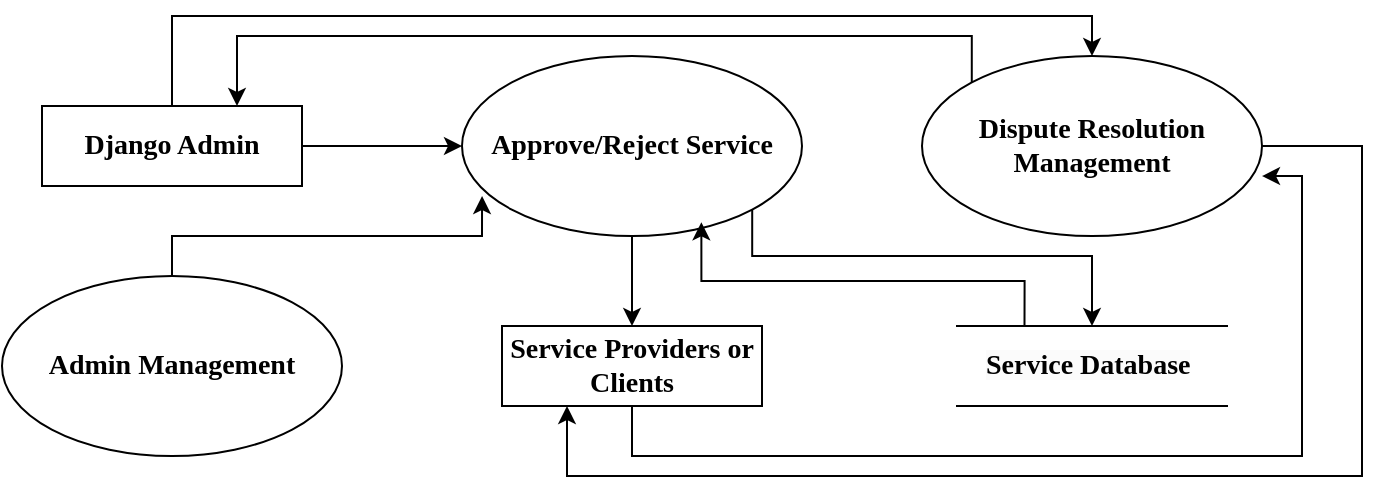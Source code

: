<mxfile version="26.0.6">
  <diagram name="Page-1" id="ZuYgFiN9vw0V_m6HvpnN">
    <mxGraphModel dx="1050" dy="562" grid="1" gridSize="10" guides="1" tooltips="1" connect="1" arrows="1" fold="1" page="1" pageScale="1" pageWidth="850" pageHeight="1100" math="0" shadow="0">
      <root>
        <mxCell id="0" />
        <mxCell id="1" parent="0" />
        <mxCell id="dYSoIdwNrL5XDa60ccOj-1" value="&lt;font face=&quot;Times New Roman&quot; style=&quot;font-size: 14px;&quot;&gt;&lt;b&gt;Admin Management&lt;/b&gt;&lt;/font&gt;" style="ellipse;whiteSpace=wrap;html=1;" vertex="1" parent="1">
          <mxGeometry x="90" y="380" width="170" height="90" as="geometry" />
        </mxCell>
        <mxCell id="dYSoIdwNrL5XDa60ccOj-11" style="edgeStyle=orthogonalEdgeStyle;rounded=0;orthogonalLoop=1;jettySize=auto;html=1;exitX=1;exitY=1;exitDx=0;exitDy=0;entryX=0;entryY=0.5;entryDx=0;entryDy=0;" edge="1" parent="1" source="dYSoIdwNrL5XDa60ccOj-2" target="dYSoIdwNrL5XDa60ccOj-7">
          <mxGeometry relative="1" as="geometry">
            <Array as="points">
              <mxPoint x="465" y="370" />
              <mxPoint x="635" y="370" />
            </Array>
          </mxGeometry>
        </mxCell>
        <mxCell id="dYSoIdwNrL5XDa60ccOj-13" style="edgeStyle=orthogonalEdgeStyle;rounded=0;orthogonalLoop=1;jettySize=auto;html=1;entryX=0.5;entryY=0;entryDx=0;entryDy=0;" edge="1" parent="1" source="dYSoIdwNrL5XDa60ccOj-2" target="dYSoIdwNrL5XDa60ccOj-6">
          <mxGeometry relative="1" as="geometry" />
        </mxCell>
        <mxCell id="dYSoIdwNrL5XDa60ccOj-2" value="&lt;b style=&quot;font-family: &amp;quot;Times New Roman&amp;quot;; font-size: 14px;&quot;&gt;Approve/Reject Service&lt;/b&gt;" style="ellipse;whiteSpace=wrap;html=1;" vertex="1" parent="1">
          <mxGeometry x="320" y="270" width="170" height="90" as="geometry" />
        </mxCell>
        <mxCell id="dYSoIdwNrL5XDa60ccOj-15" style="edgeStyle=orthogonalEdgeStyle;rounded=0;orthogonalLoop=1;jettySize=auto;html=1;exitX=0;exitY=0;exitDx=0;exitDy=0;entryX=0.75;entryY=0;entryDx=0;entryDy=0;" edge="1" parent="1" source="dYSoIdwNrL5XDa60ccOj-3" target="dYSoIdwNrL5XDa60ccOj-4">
          <mxGeometry relative="1" as="geometry">
            <Array as="points">
              <mxPoint x="575" y="260" />
              <mxPoint x="208" y="260" />
            </Array>
          </mxGeometry>
        </mxCell>
        <mxCell id="dYSoIdwNrL5XDa60ccOj-17" style="edgeStyle=orthogonalEdgeStyle;rounded=0;orthogonalLoop=1;jettySize=auto;html=1;entryX=0.25;entryY=1;entryDx=0;entryDy=0;" edge="1" parent="1" source="dYSoIdwNrL5XDa60ccOj-3" target="dYSoIdwNrL5XDa60ccOj-6">
          <mxGeometry relative="1" as="geometry">
            <Array as="points">
              <mxPoint x="770" y="315" />
              <mxPoint x="770" y="480" />
              <mxPoint x="373" y="480" />
            </Array>
          </mxGeometry>
        </mxCell>
        <mxCell id="dYSoIdwNrL5XDa60ccOj-3" value="&lt;font face=&quot;Times New Roman&quot;&gt;&lt;span style=&quot;font-size: 14px;&quot;&gt;&lt;b&gt;Dispute Resolution Management&lt;/b&gt;&lt;/span&gt;&lt;/font&gt;" style="ellipse;whiteSpace=wrap;html=1;" vertex="1" parent="1">
          <mxGeometry x="550" y="270" width="170" height="90" as="geometry" />
        </mxCell>
        <mxCell id="dYSoIdwNrL5XDa60ccOj-10" style="edgeStyle=orthogonalEdgeStyle;rounded=0;orthogonalLoop=1;jettySize=auto;html=1;exitX=1;exitY=0.5;exitDx=0;exitDy=0;entryX=0;entryY=0.5;entryDx=0;entryDy=0;" edge="1" parent="1" source="dYSoIdwNrL5XDa60ccOj-4" target="dYSoIdwNrL5XDa60ccOj-2">
          <mxGeometry relative="1" as="geometry" />
        </mxCell>
        <mxCell id="dYSoIdwNrL5XDa60ccOj-14" style="edgeStyle=orthogonalEdgeStyle;rounded=0;orthogonalLoop=1;jettySize=auto;html=1;entryX=0.5;entryY=0;entryDx=0;entryDy=0;" edge="1" parent="1" source="dYSoIdwNrL5XDa60ccOj-4" target="dYSoIdwNrL5XDa60ccOj-3">
          <mxGeometry relative="1" as="geometry">
            <Array as="points">
              <mxPoint x="175" y="250" />
              <mxPoint x="635" y="250" />
            </Array>
          </mxGeometry>
        </mxCell>
        <mxCell id="dYSoIdwNrL5XDa60ccOj-4" value="&lt;b style=&quot;font-family: &amp;quot;Times New Roman&amp;quot;; font-size: 14px;&quot;&gt;Django Admin&lt;/b&gt;" style="rounded=0;whiteSpace=wrap;html=1;" vertex="1" parent="1">
          <mxGeometry x="110" y="295" width="130" height="40" as="geometry" />
        </mxCell>
        <mxCell id="dYSoIdwNrL5XDa60ccOj-6" value="&lt;b style=&quot;font-family: &amp;quot;Times New Roman&amp;quot;; font-size: 14px;&quot;&gt;Service Providers or Clients&lt;/b&gt;" style="rounded=0;whiteSpace=wrap;html=1;" vertex="1" parent="1">
          <mxGeometry x="340" y="405" width="130" height="40" as="geometry" />
        </mxCell>
        <mxCell id="dYSoIdwNrL5XDa60ccOj-7" value="" style="shape=partialRectangle;whiteSpace=wrap;html=1;top=0;bottom=0;fillColor=none;rotation=90;" vertex="1" parent="1">
          <mxGeometry x="615" y="357.5" width="40" height="135" as="geometry" />
        </mxCell>
        <mxCell id="dYSoIdwNrL5XDa60ccOj-8" value="&lt;b style=&quot;forced-color-adjust: none; color: rgb(0, 0, 0); font-family: &amp;quot;Times New Roman&amp;quot;; font-size: 14px; font-style: normal; font-variant-ligatures: normal; font-variant-caps: normal; letter-spacing: normal; orphans: 2; text-align: center; text-indent: 0px; text-transform: none; widows: 2; word-spacing: 0px; -webkit-text-stroke-width: 0px; white-space: normal; background-color: rgb(251, 251, 251); text-decoration-thickness: initial; text-decoration-style: initial; text-decoration-color: initial;&quot;&gt;Service Database&lt;/b&gt;" style="text;whiteSpace=wrap;html=1;" vertex="1" parent="1">
          <mxGeometry x="580" y="410" width="160" height="40" as="geometry" />
        </mxCell>
        <mxCell id="dYSoIdwNrL5XDa60ccOj-12" style="edgeStyle=orthogonalEdgeStyle;rounded=0;orthogonalLoop=1;jettySize=auto;html=1;exitX=0;exitY=0.75;exitDx=0;exitDy=0;entryX=0.704;entryY=0.924;entryDx=0;entryDy=0;entryPerimeter=0;" edge="1" parent="1" source="dYSoIdwNrL5XDa60ccOj-7" target="dYSoIdwNrL5XDa60ccOj-2">
          <mxGeometry relative="1" as="geometry" />
        </mxCell>
        <mxCell id="dYSoIdwNrL5XDa60ccOj-16" style="edgeStyle=orthogonalEdgeStyle;rounded=0;orthogonalLoop=1;jettySize=auto;html=1;entryX=1;entryY=0.667;entryDx=0;entryDy=0;entryPerimeter=0;" edge="1" parent="1" source="dYSoIdwNrL5XDa60ccOj-6" target="dYSoIdwNrL5XDa60ccOj-3">
          <mxGeometry relative="1" as="geometry">
            <Array as="points">
              <mxPoint x="405" y="470" />
              <mxPoint x="740" y="470" />
              <mxPoint x="740" y="330" />
            </Array>
          </mxGeometry>
        </mxCell>
        <mxCell id="dYSoIdwNrL5XDa60ccOj-18" style="edgeStyle=orthogonalEdgeStyle;rounded=0;orthogonalLoop=1;jettySize=auto;html=1;entryX=0.059;entryY=0.778;entryDx=0;entryDy=0;entryPerimeter=0;" edge="1" parent="1" source="dYSoIdwNrL5XDa60ccOj-1" target="dYSoIdwNrL5XDa60ccOj-2">
          <mxGeometry relative="1" as="geometry">
            <Array as="points">
              <mxPoint x="175" y="360" />
              <mxPoint x="330" y="360" />
            </Array>
          </mxGeometry>
        </mxCell>
      </root>
    </mxGraphModel>
  </diagram>
</mxfile>
